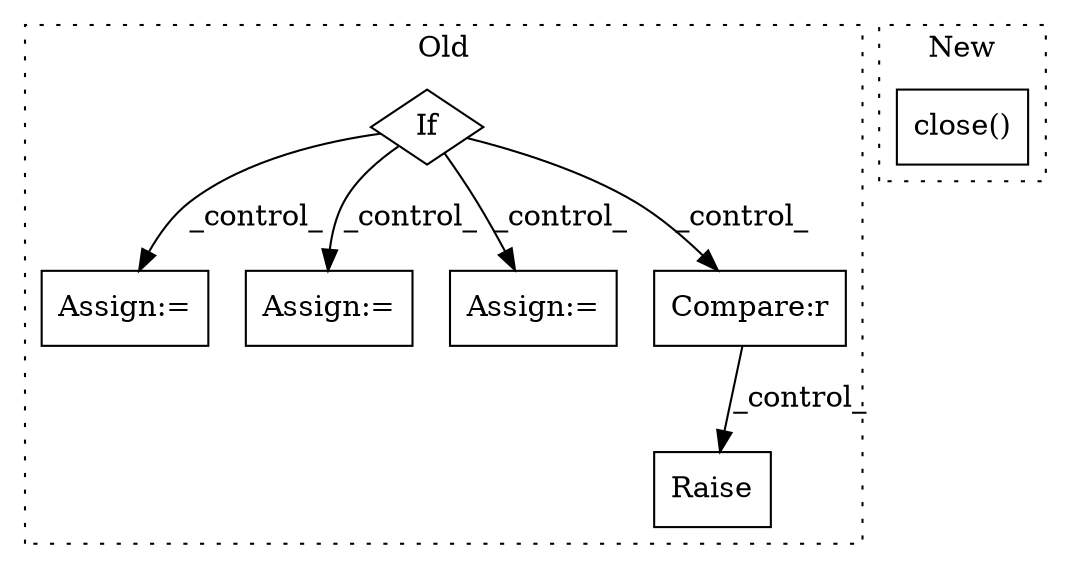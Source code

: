digraph G {
subgraph cluster0 {
1 [label="Raise" a="91" s="6882" l="6" shape="box"];
3 [label="If" a="96" s="5987" l="3" shape="diamond"];
4 [label="Assign:=" a="68" s="6362" l="17" shape="box"];
5 [label="Assign:=" a="68" s="6429" l="3" shape="box"];
6 [label="Assign:=" a="68" s="6128" l="3" shape="box"];
7 [label="Compare:r" a="40" s="6586" l="38" shape="box"];
label = "Old";
style="dotted";
}
subgraph cluster1 {
2 [label="close()" a="75" s="6590" l="12" shape="box"];
label = "New";
style="dotted";
}
3 -> 4 [label="_control_"];
3 -> 6 [label="_control_"];
3 -> 5 [label="_control_"];
3 -> 7 [label="_control_"];
7 -> 1 [label="_control_"];
}